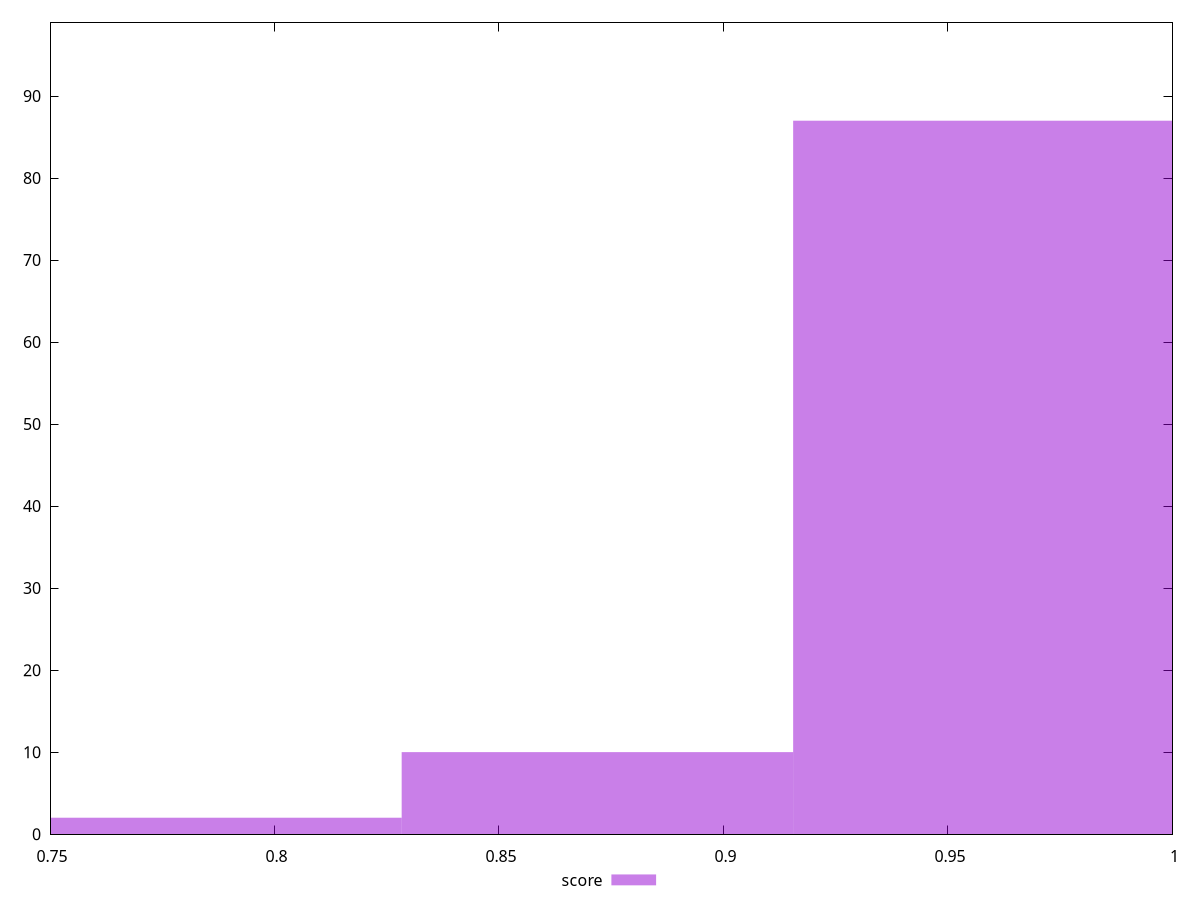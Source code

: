 reset

$score <<EOF
0.9591092947343802 87
0.8719175406676184 10
0.7847257866008566 2
EOF

set key outside below
set boxwidth 0.08719175406676184
set xrange [0.75:1]
set yrange [0:99]
set trange [0:99]
set style fill transparent solid 0.5 noborder
set terminal svg size 640, 490 enhanced background rgb 'white'
set output "reports/report_00027_2021-02-24T12-40-31.850Z/unminified-javascript/samples/card/score/histogram.svg"

plot $score title "score" with boxes

reset

